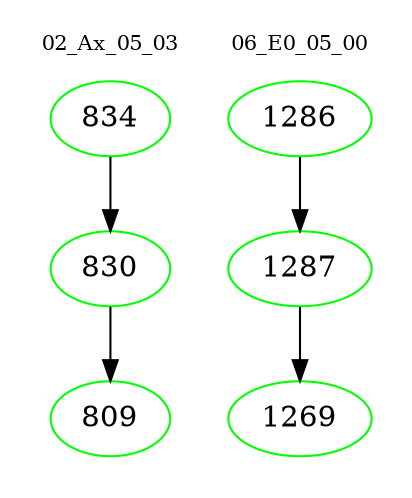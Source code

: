 digraph{
subgraph cluster_0 {
color = white
label = "02_Ax_05_03";
fontsize=10;
T0_834 [label="834", color="green"]
T0_834 -> T0_830 [color="black"]
T0_830 [label="830", color="green"]
T0_830 -> T0_809 [color="black"]
T0_809 [label="809", color="green"]
}
subgraph cluster_1 {
color = white
label = "06_E0_05_00";
fontsize=10;
T1_1286 [label="1286", color="green"]
T1_1286 -> T1_1287 [color="black"]
T1_1287 [label="1287", color="green"]
T1_1287 -> T1_1269 [color="black"]
T1_1269 [label="1269", color="green"]
}
}
